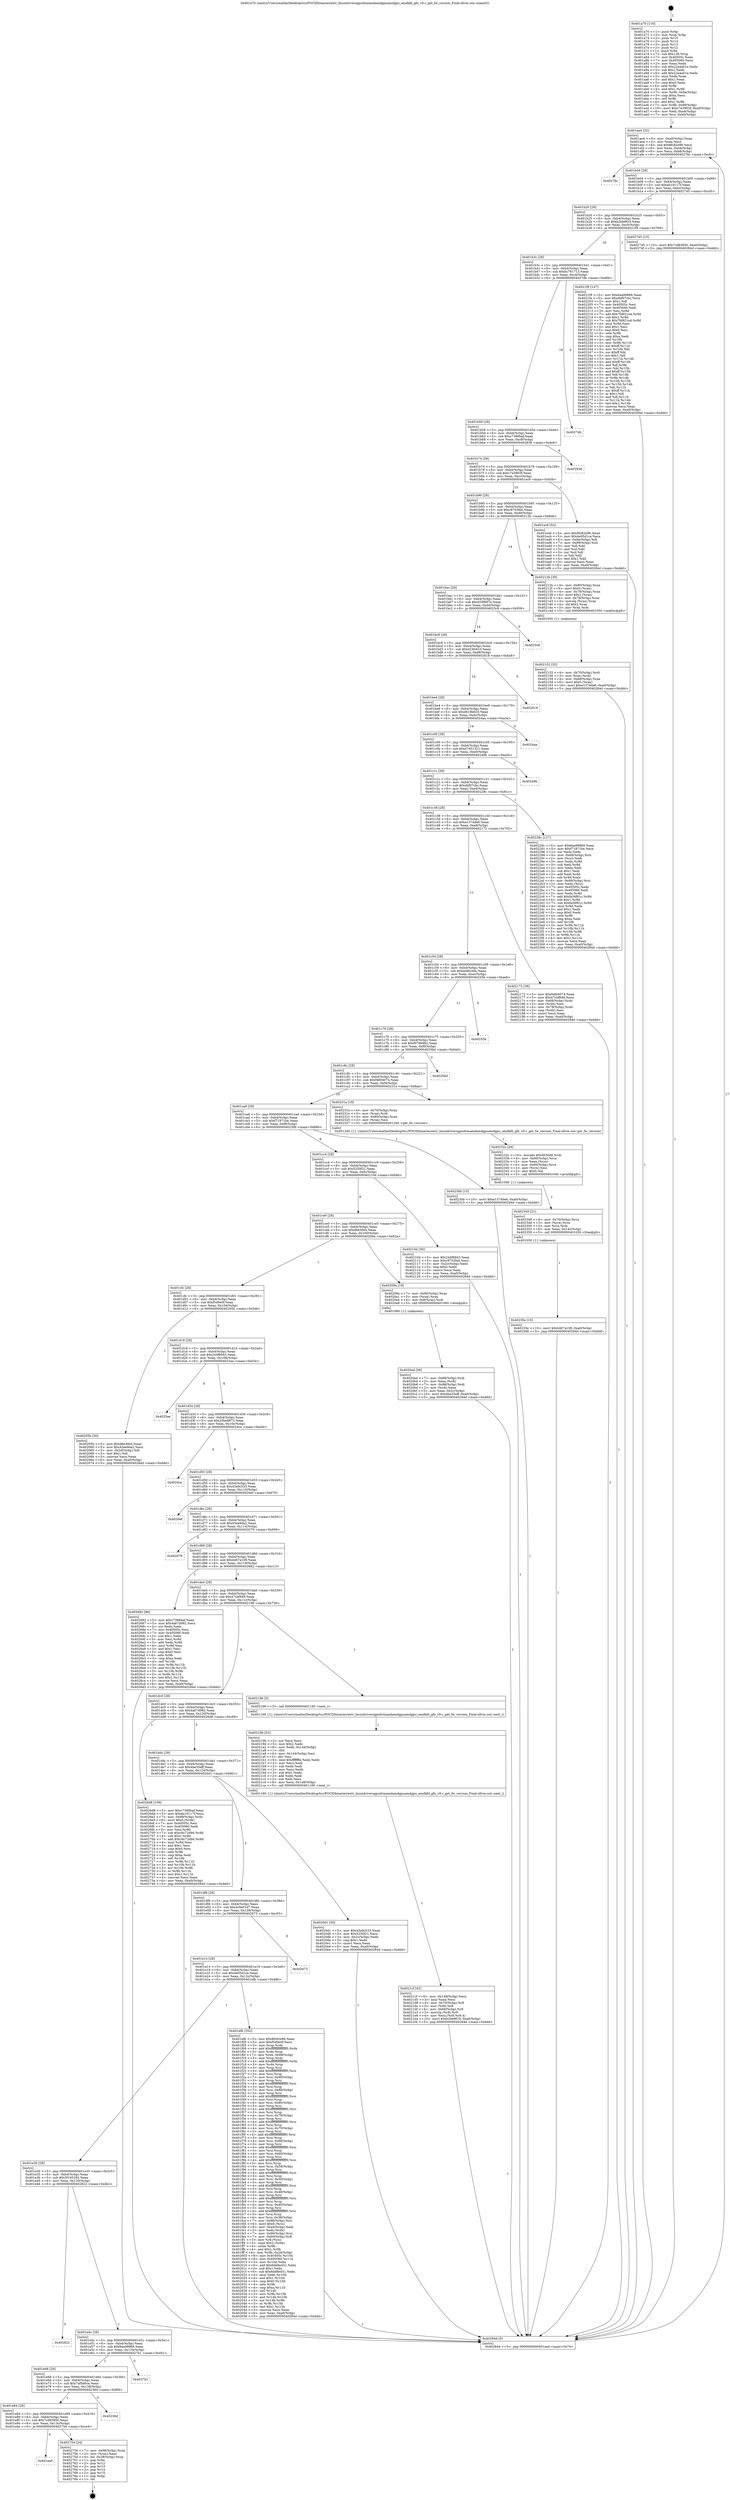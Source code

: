 digraph "0x401a70" {
  label = "0x401a70 (/mnt/c/Users/mathe/Desktop/tcc/POCII/binaries/extr_linuxdriversgpudrmamdamdgpuamdgpu_amdkfd_gfx_v9.c_get_fw_version_Final-ollvm.out::main(0))"
  labelloc = "t"
  node[shape=record]

  Entry [label="",width=0.3,height=0.3,shape=circle,fillcolor=black,style=filled]
  "0x401ae4" [label="{
     0x401ae4 [32]\l
     | [instrs]\l
     &nbsp;&nbsp;0x401ae4 \<+6\>: mov -0xa0(%rbp),%eax\l
     &nbsp;&nbsp;0x401aea \<+2\>: mov %eax,%ecx\l
     &nbsp;&nbsp;0x401aec \<+6\>: sub $0x8fc82e96,%ecx\l
     &nbsp;&nbsp;0x401af2 \<+6\>: mov %eax,-0xb4(%rbp)\l
     &nbsp;&nbsp;0x401af8 \<+6\>: mov %ecx,-0xb8(%rbp)\l
     &nbsp;&nbsp;0x401afe \<+6\>: je 000000000040276c \<main+0xcfc\>\l
  }"]
  "0x40276c" [label="{
     0x40276c\l
  }", style=dashed]
  "0x401b04" [label="{
     0x401b04 [28]\l
     | [instrs]\l
     &nbsp;&nbsp;0x401b04 \<+5\>: jmp 0000000000401b09 \<main+0x99\>\l
     &nbsp;&nbsp;0x401b09 \<+6\>: mov -0xb4(%rbp),%eax\l
     &nbsp;&nbsp;0x401b0f \<+5\>: sub $0xab19117f,%eax\l
     &nbsp;&nbsp;0x401b14 \<+6\>: mov %eax,-0xbc(%rbp)\l
     &nbsp;&nbsp;0x401b1a \<+6\>: je 0000000000402745 \<main+0xcd5\>\l
  }"]
  Exit [label="",width=0.3,height=0.3,shape=circle,fillcolor=black,style=filled,peripheries=2]
  "0x402745" [label="{
     0x402745 [15]\l
     | [instrs]\l
     &nbsp;&nbsp;0x402745 \<+10\>: movl $0x7cd83850,-0xa0(%rbp)\l
     &nbsp;&nbsp;0x40274f \<+5\>: jmp 000000000040284d \<main+0xddd\>\l
  }"]
  "0x401b20" [label="{
     0x401b20 [28]\l
     | [instrs]\l
     &nbsp;&nbsp;0x401b20 \<+5\>: jmp 0000000000401b25 \<main+0xb5\>\l
     &nbsp;&nbsp;0x401b25 \<+6\>: mov -0xb4(%rbp),%eax\l
     &nbsp;&nbsp;0x401b2b \<+5\>: sub $0xb2bb9f19,%eax\l
     &nbsp;&nbsp;0x401b30 \<+6\>: mov %eax,-0xc0(%rbp)\l
     &nbsp;&nbsp;0x401b36 \<+6\>: je 00000000004021f9 \<main+0x789\>\l
  }"]
  "0x401ea0" [label="{
     0x401ea0\l
  }", style=dashed]
  "0x4021f9" [label="{
     0x4021f9 [147]\l
     | [instrs]\l
     &nbsp;&nbsp;0x4021f9 \<+5\>: mov $0x6aa99869,%eax\l
     &nbsp;&nbsp;0x4021fe \<+5\>: mov $0xdbf07cbc,%ecx\l
     &nbsp;&nbsp;0x402203 \<+2\>: mov $0x1,%dl\l
     &nbsp;&nbsp;0x402205 \<+7\>: mov 0x40505c,%esi\l
     &nbsp;&nbsp;0x40220c \<+7\>: mov 0x405060,%edi\l
     &nbsp;&nbsp;0x402213 \<+3\>: mov %esi,%r8d\l
     &nbsp;&nbsp;0x402216 \<+7\>: add $0x7fd921e4,%r8d\l
     &nbsp;&nbsp;0x40221d \<+4\>: sub $0x1,%r8d\l
     &nbsp;&nbsp;0x402221 \<+7\>: sub $0x7fd921e4,%r8d\l
     &nbsp;&nbsp;0x402228 \<+4\>: imul %r8d,%esi\l
     &nbsp;&nbsp;0x40222c \<+3\>: and $0x1,%esi\l
     &nbsp;&nbsp;0x40222f \<+3\>: cmp $0x0,%esi\l
     &nbsp;&nbsp;0x402232 \<+4\>: sete %r9b\l
     &nbsp;&nbsp;0x402236 \<+3\>: cmp $0xa,%edi\l
     &nbsp;&nbsp;0x402239 \<+4\>: setl %r10b\l
     &nbsp;&nbsp;0x40223d \<+3\>: mov %r9b,%r11b\l
     &nbsp;&nbsp;0x402240 \<+4\>: xor $0xff,%r11b\l
     &nbsp;&nbsp;0x402244 \<+3\>: mov %r10b,%bl\l
     &nbsp;&nbsp;0x402247 \<+3\>: xor $0xff,%bl\l
     &nbsp;&nbsp;0x40224a \<+3\>: xor $0x1,%dl\l
     &nbsp;&nbsp;0x40224d \<+3\>: mov %r11b,%r14b\l
     &nbsp;&nbsp;0x402250 \<+4\>: and $0xff,%r14b\l
     &nbsp;&nbsp;0x402254 \<+3\>: and %dl,%r9b\l
     &nbsp;&nbsp;0x402257 \<+3\>: mov %bl,%r15b\l
     &nbsp;&nbsp;0x40225a \<+4\>: and $0xff,%r15b\l
     &nbsp;&nbsp;0x40225e \<+3\>: and %dl,%r10b\l
     &nbsp;&nbsp;0x402261 \<+3\>: or %r9b,%r14b\l
     &nbsp;&nbsp;0x402264 \<+3\>: or %r10b,%r15b\l
     &nbsp;&nbsp;0x402267 \<+3\>: xor %r15b,%r14b\l
     &nbsp;&nbsp;0x40226a \<+3\>: or %bl,%r11b\l
     &nbsp;&nbsp;0x40226d \<+4\>: xor $0xff,%r11b\l
     &nbsp;&nbsp;0x402271 \<+3\>: or $0x1,%dl\l
     &nbsp;&nbsp;0x402274 \<+3\>: and %dl,%r11b\l
     &nbsp;&nbsp;0x402277 \<+3\>: or %r11b,%r14b\l
     &nbsp;&nbsp;0x40227a \<+4\>: test $0x1,%r14b\l
     &nbsp;&nbsp;0x40227e \<+3\>: cmovne %ecx,%eax\l
     &nbsp;&nbsp;0x402281 \<+6\>: mov %eax,-0xa0(%rbp)\l
     &nbsp;&nbsp;0x402287 \<+5\>: jmp 000000000040284d \<main+0xddd\>\l
  }"]
  "0x401b3c" [label="{
     0x401b3c [28]\l
     | [instrs]\l
     &nbsp;&nbsp;0x401b3c \<+5\>: jmp 0000000000401b41 \<main+0xd1\>\l
     &nbsp;&nbsp;0x401b41 \<+6\>: mov -0xb4(%rbp),%eax\l
     &nbsp;&nbsp;0x401b47 \<+5\>: sub $0xbc761713,%eax\l
     &nbsp;&nbsp;0x401b4c \<+6\>: mov %eax,-0xc4(%rbp)\l
     &nbsp;&nbsp;0x401b52 \<+6\>: je 00000000004027db \<main+0xd6b\>\l
  }"]
  "0x402754" [label="{
     0x402754 [24]\l
     | [instrs]\l
     &nbsp;&nbsp;0x402754 \<+7\>: mov -0x98(%rbp),%rax\l
     &nbsp;&nbsp;0x40275b \<+2\>: mov (%rax),%eax\l
     &nbsp;&nbsp;0x40275d \<+4\>: lea -0x28(%rbp),%rsp\l
     &nbsp;&nbsp;0x402761 \<+1\>: pop %rbx\l
     &nbsp;&nbsp;0x402762 \<+2\>: pop %r12\l
     &nbsp;&nbsp;0x402764 \<+2\>: pop %r13\l
     &nbsp;&nbsp;0x402766 \<+2\>: pop %r14\l
     &nbsp;&nbsp;0x402768 \<+2\>: pop %r15\l
     &nbsp;&nbsp;0x40276a \<+1\>: pop %rbp\l
     &nbsp;&nbsp;0x40276b \<+1\>: ret\l
  }"]
  "0x4027db" [label="{
     0x4027db\l
  }", style=dashed]
  "0x401b58" [label="{
     0x401b58 [28]\l
     | [instrs]\l
     &nbsp;&nbsp;0x401b58 \<+5\>: jmp 0000000000401b5d \<main+0xed\>\l
     &nbsp;&nbsp;0x401b5d \<+6\>: mov -0xb4(%rbp),%eax\l
     &nbsp;&nbsp;0x401b63 \<+5\>: sub $0xc7388baf,%eax\l
     &nbsp;&nbsp;0x401b68 \<+6\>: mov %eax,-0xc8(%rbp)\l
     &nbsp;&nbsp;0x401b6e \<+6\>: je 0000000000402836 \<main+0xdc6\>\l
  }"]
  "0x401e84" [label="{
     0x401e84 [28]\l
     | [instrs]\l
     &nbsp;&nbsp;0x401e84 \<+5\>: jmp 0000000000401e89 \<main+0x419\>\l
     &nbsp;&nbsp;0x401e89 \<+6\>: mov -0xb4(%rbp),%eax\l
     &nbsp;&nbsp;0x401e8f \<+5\>: sub $0x7cd83850,%eax\l
     &nbsp;&nbsp;0x401e94 \<+6\>: mov %eax,-0x13c(%rbp)\l
     &nbsp;&nbsp;0x401e9a \<+6\>: je 0000000000402754 \<main+0xce4\>\l
  }"]
  "0x402836" [label="{
     0x402836\l
  }", style=dashed]
  "0x401b74" [label="{
     0x401b74 [28]\l
     | [instrs]\l
     &nbsp;&nbsp;0x401b74 \<+5\>: jmp 0000000000401b79 \<main+0x109\>\l
     &nbsp;&nbsp;0x401b79 \<+6\>: mov -0xb4(%rbp),%eax\l
     &nbsp;&nbsp;0x401b7f \<+5\>: sub $0xc7e3903f,%eax\l
     &nbsp;&nbsp;0x401b84 \<+6\>: mov %eax,-0xcc(%rbp)\l
     &nbsp;&nbsp;0x401b8a \<+6\>: je 0000000000401ec6 \<main+0x456\>\l
  }"]
  "0x40236d" [label="{
     0x40236d\l
  }", style=dashed]
  "0x401ec6" [label="{
     0x401ec6 [53]\l
     | [instrs]\l
     &nbsp;&nbsp;0x401ec6 \<+5\>: mov $0x8fc82e96,%eax\l
     &nbsp;&nbsp;0x401ecb \<+5\>: mov $0x4e05d1ca,%ecx\l
     &nbsp;&nbsp;0x401ed0 \<+6\>: mov -0x9a(%rbp),%dl\l
     &nbsp;&nbsp;0x401ed6 \<+7\>: mov -0x99(%rbp),%sil\l
     &nbsp;&nbsp;0x401edd \<+3\>: mov %dl,%dil\l
     &nbsp;&nbsp;0x401ee0 \<+3\>: and %sil,%dil\l
     &nbsp;&nbsp;0x401ee3 \<+3\>: xor %sil,%dl\l
     &nbsp;&nbsp;0x401ee6 \<+3\>: or %dl,%dil\l
     &nbsp;&nbsp;0x401ee9 \<+4\>: test $0x1,%dil\l
     &nbsp;&nbsp;0x401eed \<+3\>: cmovne %ecx,%eax\l
     &nbsp;&nbsp;0x401ef0 \<+6\>: mov %eax,-0xa0(%rbp)\l
     &nbsp;&nbsp;0x401ef6 \<+5\>: jmp 000000000040284d \<main+0xddd\>\l
  }"]
  "0x401b90" [label="{
     0x401b90 [28]\l
     | [instrs]\l
     &nbsp;&nbsp;0x401b90 \<+5\>: jmp 0000000000401b95 \<main+0x125\>\l
     &nbsp;&nbsp;0x401b95 \<+6\>: mov -0xb4(%rbp),%eax\l
     &nbsp;&nbsp;0x401b9b \<+5\>: sub $0xc8703fed,%eax\l
     &nbsp;&nbsp;0x401ba0 \<+6\>: mov %eax,-0xd0(%rbp)\l
     &nbsp;&nbsp;0x401ba6 \<+6\>: je 000000000040212b \<main+0x6bb\>\l
  }"]
  "0x40284d" [label="{
     0x40284d [5]\l
     | [instrs]\l
     &nbsp;&nbsp;0x40284d \<+5\>: jmp 0000000000401ae4 \<main+0x74\>\l
  }"]
  "0x401a70" [label="{
     0x401a70 [116]\l
     | [instrs]\l
     &nbsp;&nbsp;0x401a70 \<+1\>: push %rbp\l
     &nbsp;&nbsp;0x401a71 \<+3\>: mov %rsp,%rbp\l
     &nbsp;&nbsp;0x401a74 \<+2\>: push %r15\l
     &nbsp;&nbsp;0x401a76 \<+2\>: push %r14\l
     &nbsp;&nbsp;0x401a78 \<+2\>: push %r13\l
     &nbsp;&nbsp;0x401a7a \<+2\>: push %r12\l
     &nbsp;&nbsp;0x401a7c \<+1\>: push %rbx\l
     &nbsp;&nbsp;0x401a7d \<+7\>: sub $0x138,%rsp\l
     &nbsp;&nbsp;0x401a84 \<+7\>: mov 0x40505c,%eax\l
     &nbsp;&nbsp;0x401a8b \<+7\>: mov 0x405060,%ecx\l
     &nbsp;&nbsp;0x401a92 \<+2\>: mov %eax,%edx\l
     &nbsp;&nbsp;0x401a94 \<+6\>: sub $0x22a4a01e,%edx\l
     &nbsp;&nbsp;0x401a9a \<+3\>: sub $0x1,%edx\l
     &nbsp;&nbsp;0x401a9d \<+6\>: add $0x22a4a01e,%edx\l
     &nbsp;&nbsp;0x401aa3 \<+3\>: imul %edx,%eax\l
     &nbsp;&nbsp;0x401aa6 \<+3\>: and $0x1,%eax\l
     &nbsp;&nbsp;0x401aa9 \<+3\>: cmp $0x0,%eax\l
     &nbsp;&nbsp;0x401aac \<+4\>: sete %r8b\l
     &nbsp;&nbsp;0x401ab0 \<+4\>: and $0x1,%r8b\l
     &nbsp;&nbsp;0x401ab4 \<+7\>: mov %r8b,-0x9a(%rbp)\l
     &nbsp;&nbsp;0x401abb \<+3\>: cmp $0xa,%ecx\l
     &nbsp;&nbsp;0x401abe \<+4\>: setl %r8b\l
     &nbsp;&nbsp;0x401ac2 \<+4\>: and $0x1,%r8b\l
     &nbsp;&nbsp;0x401ac6 \<+7\>: mov %r8b,-0x99(%rbp)\l
     &nbsp;&nbsp;0x401acd \<+10\>: movl $0xc7e3903f,-0xa0(%rbp)\l
     &nbsp;&nbsp;0x401ad7 \<+6\>: mov %edi,-0xa4(%rbp)\l
     &nbsp;&nbsp;0x401add \<+7\>: mov %rsi,-0xb0(%rbp)\l
  }"]
  "0x401e68" [label="{
     0x401e68 [28]\l
     | [instrs]\l
     &nbsp;&nbsp;0x401e68 \<+5\>: jmp 0000000000401e6d \<main+0x3fd\>\l
     &nbsp;&nbsp;0x401e6d \<+6\>: mov -0xb4(%rbp),%eax\l
     &nbsp;&nbsp;0x401e73 \<+5\>: sub $0x7af5d6ce,%eax\l
     &nbsp;&nbsp;0x401e78 \<+6\>: mov %eax,-0x138(%rbp)\l
     &nbsp;&nbsp;0x401e7e \<+6\>: je 000000000040236d \<main+0x8fd\>\l
  }"]
  "0x40212b" [label="{
     0x40212b [39]\l
     | [instrs]\l
     &nbsp;&nbsp;0x40212b \<+4\>: mov -0x80(%rbp),%rax\l
     &nbsp;&nbsp;0x40212f \<+6\>: movl $0x0,(%rax)\l
     &nbsp;&nbsp;0x402135 \<+4\>: mov -0x78(%rbp),%rax\l
     &nbsp;&nbsp;0x402139 \<+6\>: movl $0x1,(%rax)\l
     &nbsp;&nbsp;0x40213f \<+4\>: mov -0x78(%rbp),%rax\l
     &nbsp;&nbsp;0x402143 \<+3\>: movslq (%rax),%rax\l
     &nbsp;&nbsp;0x402146 \<+4\>: shl $0x2,%rax\l
     &nbsp;&nbsp;0x40214a \<+3\>: mov %rax,%rdi\l
     &nbsp;&nbsp;0x40214d \<+5\>: call 0000000000401050 \<malloc@plt\>\l
     | [calls]\l
     &nbsp;&nbsp;0x401050 \{1\} (unknown)\l
  }"]
  "0x401bac" [label="{
     0x401bac [28]\l
     | [instrs]\l
     &nbsp;&nbsp;0x401bac \<+5\>: jmp 0000000000401bb1 \<main+0x141\>\l
     &nbsp;&nbsp;0x401bb1 \<+6\>: mov -0xb4(%rbp),%eax\l
     &nbsp;&nbsp;0x401bb7 \<+5\>: sub $0xd20f697e,%eax\l
     &nbsp;&nbsp;0x401bbc \<+6\>: mov %eax,-0xd4(%rbp)\l
     &nbsp;&nbsp;0x401bc2 \<+6\>: je 00000000004023c8 \<main+0x958\>\l
  }"]
  "0x4027b1" [label="{
     0x4027b1\l
  }", style=dashed]
  "0x4023c8" [label="{
     0x4023c8\l
  }", style=dashed]
  "0x401bc8" [label="{
     0x401bc8 [28]\l
     | [instrs]\l
     &nbsp;&nbsp;0x401bc8 \<+5\>: jmp 0000000000401bcd \<main+0x15d\>\l
     &nbsp;&nbsp;0x401bcd \<+6\>: mov -0xb4(%rbp),%eax\l
     &nbsp;&nbsp;0x401bd3 \<+5\>: sub $0xd23fc610,%eax\l
     &nbsp;&nbsp;0x401bd8 \<+6\>: mov %eax,-0xd8(%rbp)\l
     &nbsp;&nbsp;0x401bde \<+6\>: je 0000000000402618 \<main+0xba8\>\l
  }"]
  "0x401e4c" [label="{
     0x401e4c [28]\l
     | [instrs]\l
     &nbsp;&nbsp;0x401e4c \<+5\>: jmp 0000000000401e51 \<main+0x3e1\>\l
     &nbsp;&nbsp;0x401e51 \<+6\>: mov -0xb4(%rbp),%eax\l
     &nbsp;&nbsp;0x401e57 \<+5\>: sub $0x6aa99869,%eax\l
     &nbsp;&nbsp;0x401e5c \<+6\>: mov %eax,-0x134(%rbp)\l
     &nbsp;&nbsp;0x401e62 \<+6\>: je 00000000004027b1 \<main+0xd41\>\l
  }"]
  "0x402618" [label="{
     0x402618\l
  }", style=dashed]
  "0x401be4" [label="{
     0x401be4 [28]\l
     | [instrs]\l
     &nbsp;&nbsp;0x401be4 \<+5\>: jmp 0000000000401be9 \<main+0x179\>\l
     &nbsp;&nbsp;0x401be9 \<+6\>: mov -0xb4(%rbp),%eax\l
     &nbsp;&nbsp;0x401bef \<+5\>: sub $0xd619b620,%eax\l
     &nbsp;&nbsp;0x401bf4 \<+6\>: mov %eax,-0xdc(%rbp)\l
     &nbsp;&nbsp;0x401bfa \<+6\>: je 00000000004024aa \<main+0xa3a\>\l
  }"]
  "0x402822" [label="{
     0x402822\l
  }", style=dashed]
  "0x4024aa" [label="{
     0x4024aa\l
  }", style=dashed]
  "0x401c00" [label="{
     0x401c00 [28]\l
     | [instrs]\l
     &nbsp;&nbsp;0x401c00 \<+5\>: jmp 0000000000401c05 \<main+0x195\>\l
     &nbsp;&nbsp;0x401c05 \<+6\>: mov -0xb4(%rbp),%eax\l
     &nbsp;&nbsp;0x401c0b \<+5\>: sub $0xd7451321,%eax\l
     &nbsp;&nbsp;0x401c10 \<+6\>: mov %eax,-0xe0(%rbp)\l
     &nbsp;&nbsp;0x401c16 \<+6\>: je 000000000040249b \<main+0xa2b\>\l
  }"]
  "0x40235e" [label="{
     0x40235e [15]\l
     | [instrs]\l
     &nbsp;&nbsp;0x40235e \<+10\>: movl $0x4467a109,-0xa0(%rbp)\l
     &nbsp;&nbsp;0x402368 \<+5\>: jmp 000000000040284d \<main+0xddd\>\l
  }"]
  "0x40249b" [label="{
     0x40249b\l
  }", style=dashed]
  "0x401c1c" [label="{
     0x401c1c [28]\l
     | [instrs]\l
     &nbsp;&nbsp;0x401c1c \<+5\>: jmp 0000000000401c21 \<main+0x1b1\>\l
     &nbsp;&nbsp;0x401c21 \<+6\>: mov -0xb4(%rbp),%eax\l
     &nbsp;&nbsp;0x401c27 \<+5\>: sub $0xdbf07cbc,%eax\l
     &nbsp;&nbsp;0x401c2c \<+6\>: mov %eax,-0xe4(%rbp)\l
     &nbsp;&nbsp;0x401c32 \<+6\>: je 000000000040228c \<main+0x81c\>\l
  }"]
  "0x402349" [label="{
     0x402349 [21]\l
     | [instrs]\l
     &nbsp;&nbsp;0x402349 \<+4\>: mov -0x70(%rbp),%rcx\l
     &nbsp;&nbsp;0x40234d \<+3\>: mov (%rcx),%rcx\l
     &nbsp;&nbsp;0x402350 \<+3\>: mov %rcx,%rdi\l
     &nbsp;&nbsp;0x402353 \<+6\>: mov %eax,-0x14c(%rbp)\l
     &nbsp;&nbsp;0x402359 \<+5\>: call 0000000000401030 \<free@plt\>\l
     | [calls]\l
     &nbsp;&nbsp;0x401030 \{1\} (unknown)\l
  }"]
  "0x40228c" [label="{
     0x40228c [127]\l
     | [instrs]\l
     &nbsp;&nbsp;0x40228c \<+5\>: mov $0x6aa99869,%eax\l
     &nbsp;&nbsp;0x402291 \<+5\>: mov $0xf71871be,%ecx\l
     &nbsp;&nbsp;0x402296 \<+2\>: xor %edx,%edx\l
     &nbsp;&nbsp;0x402298 \<+4\>: mov -0x68(%rbp),%rsi\l
     &nbsp;&nbsp;0x40229c \<+2\>: mov (%rsi),%edi\l
     &nbsp;&nbsp;0x40229e \<+3\>: mov %edx,%r8d\l
     &nbsp;&nbsp;0x4022a1 \<+3\>: sub %edi,%r8d\l
     &nbsp;&nbsp;0x4022a4 \<+2\>: mov %edx,%edi\l
     &nbsp;&nbsp;0x4022a6 \<+3\>: sub $0x1,%edi\l
     &nbsp;&nbsp;0x4022a9 \<+3\>: add %edi,%r8d\l
     &nbsp;&nbsp;0x4022ac \<+3\>: sub %r8d,%edx\l
     &nbsp;&nbsp;0x4022af \<+4\>: mov -0x68(%rbp),%rsi\l
     &nbsp;&nbsp;0x4022b3 \<+2\>: mov %edx,(%rsi)\l
     &nbsp;&nbsp;0x4022b5 \<+7\>: mov 0x40505c,%edx\l
     &nbsp;&nbsp;0x4022bc \<+7\>: mov 0x405060,%edi\l
     &nbsp;&nbsp;0x4022c3 \<+3\>: mov %edx,%r8d\l
     &nbsp;&nbsp;0x4022c6 \<+7\>: add $0xfa36f61c,%r8d\l
     &nbsp;&nbsp;0x4022cd \<+4\>: sub $0x1,%r8d\l
     &nbsp;&nbsp;0x4022d1 \<+7\>: sub $0xfa36f61c,%r8d\l
     &nbsp;&nbsp;0x4022d8 \<+4\>: imul %r8d,%edx\l
     &nbsp;&nbsp;0x4022dc \<+3\>: and $0x1,%edx\l
     &nbsp;&nbsp;0x4022df \<+3\>: cmp $0x0,%edx\l
     &nbsp;&nbsp;0x4022e2 \<+4\>: sete %r9b\l
     &nbsp;&nbsp;0x4022e6 \<+3\>: cmp $0xa,%edi\l
     &nbsp;&nbsp;0x4022e9 \<+4\>: setl %r10b\l
     &nbsp;&nbsp;0x4022ed \<+3\>: mov %r9b,%r11b\l
     &nbsp;&nbsp;0x4022f0 \<+3\>: and %r10b,%r11b\l
     &nbsp;&nbsp;0x4022f3 \<+3\>: xor %r10b,%r9b\l
     &nbsp;&nbsp;0x4022f6 \<+3\>: or %r9b,%r11b\l
     &nbsp;&nbsp;0x4022f9 \<+4\>: test $0x1,%r11b\l
     &nbsp;&nbsp;0x4022fd \<+3\>: cmovne %ecx,%eax\l
     &nbsp;&nbsp;0x402300 \<+6\>: mov %eax,-0xa0(%rbp)\l
     &nbsp;&nbsp;0x402306 \<+5\>: jmp 000000000040284d \<main+0xddd\>\l
  }"]
  "0x401c38" [label="{
     0x401c38 [28]\l
     | [instrs]\l
     &nbsp;&nbsp;0x401c38 \<+5\>: jmp 0000000000401c3d \<main+0x1cd\>\l
     &nbsp;&nbsp;0x401c3d \<+6\>: mov -0xb4(%rbp),%eax\l
     &nbsp;&nbsp;0x401c43 \<+5\>: sub $0xe1374de6,%eax\l
     &nbsp;&nbsp;0x401c48 \<+6\>: mov %eax,-0xe8(%rbp)\l
     &nbsp;&nbsp;0x401c4e \<+6\>: je 0000000000402172 \<main+0x702\>\l
  }"]
  "0x40232c" [label="{
     0x40232c [29]\l
     | [instrs]\l
     &nbsp;&nbsp;0x40232c \<+10\>: movabs $0x4030d6,%rdi\l
     &nbsp;&nbsp;0x402336 \<+4\>: mov -0x60(%rbp),%rcx\l
     &nbsp;&nbsp;0x40233a \<+2\>: mov %eax,(%rcx)\l
     &nbsp;&nbsp;0x40233c \<+4\>: mov -0x60(%rbp),%rcx\l
     &nbsp;&nbsp;0x402340 \<+2\>: mov (%rcx),%esi\l
     &nbsp;&nbsp;0x402342 \<+2\>: mov $0x0,%al\l
     &nbsp;&nbsp;0x402344 \<+5\>: call 0000000000401040 \<printf@plt\>\l
     | [calls]\l
     &nbsp;&nbsp;0x401040 \{1\} (unknown)\l
  }"]
  "0x402172" [label="{
     0x402172 [36]\l
     | [instrs]\l
     &nbsp;&nbsp;0x402172 \<+5\>: mov $0xf4804074,%eax\l
     &nbsp;&nbsp;0x402177 \<+5\>: mov $0x47cbf949,%ecx\l
     &nbsp;&nbsp;0x40217c \<+4\>: mov -0x68(%rbp),%rdx\l
     &nbsp;&nbsp;0x402180 \<+2\>: mov (%rdx),%esi\l
     &nbsp;&nbsp;0x402182 \<+4\>: mov -0x78(%rbp),%rdx\l
     &nbsp;&nbsp;0x402186 \<+2\>: cmp (%rdx),%esi\l
     &nbsp;&nbsp;0x402188 \<+3\>: cmovl %ecx,%eax\l
     &nbsp;&nbsp;0x40218b \<+6\>: mov %eax,-0xa0(%rbp)\l
     &nbsp;&nbsp;0x402191 \<+5\>: jmp 000000000040284d \<main+0xddd\>\l
  }"]
  "0x401c54" [label="{
     0x401c54 [28]\l
     | [instrs]\l
     &nbsp;&nbsp;0x401c54 \<+5\>: jmp 0000000000401c59 \<main+0x1e9\>\l
     &nbsp;&nbsp;0x401c59 \<+6\>: mov -0xb4(%rbp),%eax\l
     &nbsp;&nbsp;0x401c5f \<+5\>: sub $0xeed82ddc,%eax\l
     &nbsp;&nbsp;0x401c64 \<+6\>: mov %eax,-0xec(%rbp)\l
     &nbsp;&nbsp;0x401c6a \<+6\>: je 000000000040255b \<main+0xaeb\>\l
  }"]
  "0x4021cf" [label="{
     0x4021cf [42]\l
     | [instrs]\l
     &nbsp;&nbsp;0x4021cf \<+6\>: mov -0x148(%rbp),%ecx\l
     &nbsp;&nbsp;0x4021d5 \<+3\>: imul %eax,%ecx\l
     &nbsp;&nbsp;0x4021d8 \<+4\>: mov -0x70(%rbp),%r8\l
     &nbsp;&nbsp;0x4021dc \<+3\>: mov (%r8),%r8\l
     &nbsp;&nbsp;0x4021df \<+4\>: mov -0x68(%rbp),%r9\l
     &nbsp;&nbsp;0x4021e3 \<+3\>: movslq (%r9),%r9\l
     &nbsp;&nbsp;0x4021e6 \<+4\>: mov %ecx,(%r8,%r9,4)\l
     &nbsp;&nbsp;0x4021ea \<+10\>: movl $0xb2bb9f19,-0xa0(%rbp)\l
     &nbsp;&nbsp;0x4021f4 \<+5\>: jmp 000000000040284d \<main+0xddd\>\l
  }"]
  "0x40255b" [label="{
     0x40255b\l
  }", style=dashed]
  "0x401c70" [label="{
     0x401c70 [28]\l
     | [instrs]\l
     &nbsp;&nbsp;0x401c70 \<+5\>: jmp 0000000000401c75 \<main+0x205\>\l
     &nbsp;&nbsp;0x401c75 \<+6\>: mov -0xb4(%rbp),%eax\l
     &nbsp;&nbsp;0x401c7b \<+5\>: sub $0xf0766662,%eax\l
     &nbsp;&nbsp;0x401c80 \<+6\>: mov %eax,-0xf0(%rbp)\l
     &nbsp;&nbsp;0x401c86 \<+6\>: je 00000000004025bd \<main+0xb4d\>\l
  }"]
  "0x40219b" [label="{
     0x40219b [52]\l
     | [instrs]\l
     &nbsp;&nbsp;0x40219b \<+2\>: xor %ecx,%ecx\l
     &nbsp;&nbsp;0x40219d \<+5\>: mov $0x2,%edx\l
     &nbsp;&nbsp;0x4021a2 \<+6\>: mov %edx,-0x144(%rbp)\l
     &nbsp;&nbsp;0x4021a8 \<+1\>: cltd\l
     &nbsp;&nbsp;0x4021a9 \<+6\>: mov -0x144(%rbp),%esi\l
     &nbsp;&nbsp;0x4021af \<+2\>: idiv %esi\l
     &nbsp;&nbsp;0x4021b1 \<+6\>: imul $0xfffffffe,%edx,%edx\l
     &nbsp;&nbsp;0x4021b7 \<+2\>: mov %ecx,%edi\l
     &nbsp;&nbsp;0x4021b9 \<+2\>: sub %edx,%edi\l
     &nbsp;&nbsp;0x4021bb \<+2\>: mov %ecx,%edx\l
     &nbsp;&nbsp;0x4021bd \<+3\>: sub $0x1,%edx\l
     &nbsp;&nbsp;0x4021c0 \<+2\>: add %edx,%edi\l
     &nbsp;&nbsp;0x4021c2 \<+2\>: sub %edi,%ecx\l
     &nbsp;&nbsp;0x4021c4 \<+6\>: mov %ecx,-0x148(%rbp)\l
     &nbsp;&nbsp;0x4021ca \<+5\>: call 0000000000401160 \<next_i\>\l
     | [calls]\l
     &nbsp;&nbsp;0x401160 \{1\} (/mnt/c/Users/mathe/Desktop/tcc/POCII/binaries/extr_linuxdriversgpudrmamdamdgpuamdgpu_amdkfd_gfx_v9.c_get_fw_version_Final-ollvm.out::next_i)\l
  }"]
  "0x4025bd" [label="{
     0x4025bd\l
  }", style=dashed]
  "0x401c8c" [label="{
     0x401c8c [28]\l
     | [instrs]\l
     &nbsp;&nbsp;0x401c8c \<+5\>: jmp 0000000000401c91 \<main+0x221\>\l
     &nbsp;&nbsp;0x401c91 \<+6\>: mov -0xb4(%rbp),%eax\l
     &nbsp;&nbsp;0x401c97 \<+5\>: sub $0xf4804074,%eax\l
     &nbsp;&nbsp;0x401c9c \<+6\>: mov %eax,-0xf4(%rbp)\l
     &nbsp;&nbsp;0x401ca2 \<+6\>: je 000000000040231a \<main+0x8aa\>\l
  }"]
  "0x402152" [label="{
     0x402152 [32]\l
     | [instrs]\l
     &nbsp;&nbsp;0x402152 \<+4\>: mov -0x70(%rbp),%rdi\l
     &nbsp;&nbsp;0x402156 \<+3\>: mov %rax,(%rdi)\l
     &nbsp;&nbsp;0x402159 \<+4\>: mov -0x68(%rbp),%rax\l
     &nbsp;&nbsp;0x40215d \<+6\>: movl $0x0,(%rax)\l
     &nbsp;&nbsp;0x402163 \<+10\>: movl $0xe1374de6,-0xa0(%rbp)\l
     &nbsp;&nbsp;0x40216d \<+5\>: jmp 000000000040284d \<main+0xddd\>\l
  }"]
  "0x40231a" [label="{
     0x40231a [18]\l
     | [instrs]\l
     &nbsp;&nbsp;0x40231a \<+4\>: mov -0x70(%rbp),%rax\l
     &nbsp;&nbsp;0x40231e \<+3\>: mov (%rax),%rdi\l
     &nbsp;&nbsp;0x402321 \<+4\>: mov -0x80(%rbp),%rax\l
     &nbsp;&nbsp;0x402325 \<+2\>: mov (%rax),%esi\l
     &nbsp;&nbsp;0x402327 \<+5\>: call 0000000000401240 \<get_fw_version\>\l
     | [calls]\l
     &nbsp;&nbsp;0x401240 \{1\} (/mnt/c/Users/mathe/Desktop/tcc/POCII/binaries/extr_linuxdriversgpudrmamdamdgpuamdgpu_amdkfd_gfx_v9.c_get_fw_version_Final-ollvm.out::get_fw_version)\l
  }"]
  "0x401ca8" [label="{
     0x401ca8 [28]\l
     | [instrs]\l
     &nbsp;&nbsp;0x401ca8 \<+5\>: jmp 0000000000401cad \<main+0x23d\>\l
     &nbsp;&nbsp;0x401cad \<+6\>: mov -0xb4(%rbp),%eax\l
     &nbsp;&nbsp;0x401cb3 \<+5\>: sub $0xf71871be,%eax\l
     &nbsp;&nbsp;0x401cb8 \<+6\>: mov %eax,-0xf8(%rbp)\l
     &nbsp;&nbsp;0x401cbe \<+6\>: je 000000000040230b \<main+0x89b\>\l
  }"]
  "0x4020ad" [label="{
     0x4020ad [36]\l
     | [instrs]\l
     &nbsp;&nbsp;0x4020ad \<+7\>: mov -0x88(%rbp),%rdi\l
     &nbsp;&nbsp;0x4020b4 \<+2\>: mov %eax,(%rdi)\l
     &nbsp;&nbsp;0x4020b6 \<+7\>: mov -0x88(%rbp),%rdi\l
     &nbsp;&nbsp;0x4020bd \<+2\>: mov (%rdi),%eax\l
     &nbsp;&nbsp;0x4020bf \<+3\>: mov %eax,-0x2c(%rbp)\l
     &nbsp;&nbsp;0x4020c2 \<+10\>: movl $0x4be35eff,-0xa0(%rbp)\l
     &nbsp;&nbsp;0x4020cc \<+5\>: jmp 000000000040284d \<main+0xddd\>\l
  }"]
  "0x40230b" [label="{
     0x40230b [15]\l
     | [instrs]\l
     &nbsp;&nbsp;0x40230b \<+10\>: movl $0xe1374de6,-0xa0(%rbp)\l
     &nbsp;&nbsp;0x402315 \<+5\>: jmp 000000000040284d \<main+0xddd\>\l
  }"]
  "0x401cc4" [label="{
     0x401cc4 [28]\l
     | [instrs]\l
     &nbsp;&nbsp;0x401cc4 \<+5\>: jmp 0000000000401cc9 \<main+0x259\>\l
     &nbsp;&nbsp;0x401cc9 \<+6\>: mov -0xb4(%rbp),%eax\l
     &nbsp;&nbsp;0x401ccf \<+5\>: sub $0x5250f21,%eax\l
     &nbsp;&nbsp;0x401cd4 \<+6\>: mov %eax,-0xfc(%rbp)\l
     &nbsp;&nbsp;0x401cda \<+6\>: je 000000000040210d \<main+0x69d\>\l
  }"]
  "0x401e30" [label="{
     0x401e30 [28]\l
     | [instrs]\l
     &nbsp;&nbsp;0x401e30 \<+5\>: jmp 0000000000401e35 \<main+0x3c5\>\l
     &nbsp;&nbsp;0x401e35 \<+6\>: mov -0xb4(%rbp),%eax\l
     &nbsp;&nbsp;0x401e3b \<+5\>: sub $0x5f165292,%eax\l
     &nbsp;&nbsp;0x401e40 \<+6\>: mov %eax,-0x130(%rbp)\l
     &nbsp;&nbsp;0x401e46 \<+6\>: je 0000000000402822 \<main+0xdb2\>\l
  }"]
  "0x40210d" [label="{
     0x40210d [30]\l
     | [instrs]\l
     &nbsp;&nbsp;0x40210d \<+5\>: mov $0x244f6943,%eax\l
     &nbsp;&nbsp;0x402112 \<+5\>: mov $0xc8703fed,%ecx\l
     &nbsp;&nbsp;0x402117 \<+3\>: mov -0x2c(%rbp),%edx\l
     &nbsp;&nbsp;0x40211a \<+3\>: cmp $0x0,%edx\l
     &nbsp;&nbsp;0x40211d \<+3\>: cmove %ecx,%eax\l
     &nbsp;&nbsp;0x402120 \<+6\>: mov %eax,-0xa0(%rbp)\l
     &nbsp;&nbsp;0x402126 \<+5\>: jmp 000000000040284d \<main+0xddd\>\l
  }"]
  "0x401ce0" [label="{
     0x401ce0 [28]\l
     | [instrs]\l
     &nbsp;&nbsp;0x401ce0 \<+5\>: jmp 0000000000401ce5 \<main+0x275\>\l
     &nbsp;&nbsp;0x401ce5 \<+6\>: mov -0xb4(%rbp),%eax\l
     &nbsp;&nbsp;0x401ceb \<+5\>: sub $0xd8e30e4,%eax\l
     &nbsp;&nbsp;0x401cf0 \<+6\>: mov %eax,-0x100(%rbp)\l
     &nbsp;&nbsp;0x401cf6 \<+6\>: je 000000000040209a \<main+0x62a\>\l
  }"]
  "0x401efb" [label="{
     0x401efb [352]\l
     | [instrs]\l
     &nbsp;&nbsp;0x401efb \<+5\>: mov $0x8fc82e96,%eax\l
     &nbsp;&nbsp;0x401f00 \<+5\>: mov $0xf5d9e0f,%ecx\l
     &nbsp;&nbsp;0x401f05 \<+3\>: mov %rsp,%rdx\l
     &nbsp;&nbsp;0x401f08 \<+4\>: add $0xfffffffffffffff0,%rdx\l
     &nbsp;&nbsp;0x401f0c \<+3\>: mov %rdx,%rsp\l
     &nbsp;&nbsp;0x401f0f \<+7\>: mov %rdx,-0x98(%rbp)\l
     &nbsp;&nbsp;0x401f16 \<+3\>: mov %rsp,%rdx\l
     &nbsp;&nbsp;0x401f19 \<+4\>: add $0xfffffffffffffff0,%rdx\l
     &nbsp;&nbsp;0x401f1d \<+3\>: mov %rdx,%rsp\l
     &nbsp;&nbsp;0x401f20 \<+3\>: mov %rsp,%rsi\l
     &nbsp;&nbsp;0x401f23 \<+4\>: add $0xfffffffffffffff0,%rsi\l
     &nbsp;&nbsp;0x401f27 \<+3\>: mov %rsi,%rsp\l
     &nbsp;&nbsp;0x401f2a \<+7\>: mov %rsi,-0x90(%rbp)\l
     &nbsp;&nbsp;0x401f31 \<+3\>: mov %rsp,%rsi\l
     &nbsp;&nbsp;0x401f34 \<+4\>: add $0xfffffffffffffff0,%rsi\l
     &nbsp;&nbsp;0x401f38 \<+3\>: mov %rsi,%rsp\l
     &nbsp;&nbsp;0x401f3b \<+7\>: mov %rsi,-0x88(%rbp)\l
     &nbsp;&nbsp;0x401f42 \<+3\>: mov %rsp,%rsi\l
     &nbsp;&nbsp;0x401f45 \<+4\>: add $0xfffffffffffffff0,%rsi\l
     &nbsp;&nbsp;0x401f49 \<+3\>: mov %rsi,%rsp\l
     &nbsp;&nbsp;0x401f4c \<+4\>: mov %rsi,-0x80(%rbp)\l
     &nbsp;&nbsp;0x401f50 \<+3\>: mov %rsp,%rsi\l
     &nbsp;&nbsp;0x401f53 \<+4\>: add $0xfffffffffffffff0,%rsi\l
     &nbsp;&nbsp;0x401f57 \<+3\>: mov %rsi,%rsp\l
     &nbsp;&nbsp;0x401f5a \<+4\>: mov %rsi,-0x78(%rbp)\l
     &nbsp;&nbsp;0x401f5e \<+3\>: mov %rsp,%rsi\l
     &nbsp;&nbsp;0x401f61 \<+4\>: add $0xfffffffffffffff0,%rsi\l
     &nbsp;&nbsp;0x401f65 \<+3\>: mov %rsi,%rsp\l
     &nbsp;&nbsp;0x401f68 \<+4\>: mov %rsi,-0x70(%rbp)\l
     &nbsp;&nbsp;0x401f6c \<+3\>: mov %rsp,%rsi\l
     &nbsp;&nbsp;0x401f6f \<+4\>: add $0xfffffffffffffff0,%rsi\l
     &nbsp;&nbsp;0x401f73 \<+3\>: mov %rsi,%rsp\l
     &nbsp;&nbsp;0x401f76 \<+4\>: mov %rsi,-0x68(%rbp)\l
     &nbsp;&nbsp;0x401f7a \<+3\>: mov %rsp,%rsi\l
     &nbsp;&nbsp;0x401f7d \<+4\>: add $0xfffffffffffffff0,%rsi\l
     &nbsp;&nbsp;0x401f81 \<+3\>: mov %rsi,%rsp\l
     &nbsp;&nbsp;0x401f84 \<+4\>: mov %rsi,-0x60(%rbp)\l
     &nbsp;&nbsp;0x401f88 \<+3\>: mov %rsp,%rsi\l
     &nbsp;&nbsp;0x401f8b \<+4\>: add $0xfffffffffffffff0,%rsi\l
     &nbsp;&nbsp;0x401f8f \<+3\>: mov %rsi,%rsp\l
     &nbsp;&nbsp;0x401f92 \<+4\>: mov %rsi,-0x58(%rbp)\l
     &nbsp;&nbsp;0x401f96 \<+3\>: mov %rsp,%rsi\l
     &nbsp;&nbsp;0x401f99 \<+4\>: add $0xfffffffffffffff0,%rsi\l
     &nbsp;&nbsp;0x401f9d \<+3\>: mov %rsi,%rsp\l
     &nbsp;&nbsp;0x401fa0 \<+4\>: mov %rsi,-0x50(%rbp)\l
     &nbsp;&nbsp;0x401fa4 \<+3\>: mov %rsp,%rsi\l
     &nbsp;&nbsp;0x401fa7 \<+4\>: add $0xfffffffffffffff0,%rsi\l
     &nbsp;&nbsp;0x401fab \<+3\>: mov %rsi,%rsp\l
     &nbsp;&nbsp;0x401fae \<+4\>: mov %rsi,-0x48(%rbp)\l
     &nbsp;&nbsp;0x401fb2 \<+3\>: mov %rsp,%rsi\l
     &nbsp;&nbsp;0x401fb5 \<+4\>: add $0xfffffffffffffff0,%rsi\l
     &nbsp;&nbsp;0x401fb9 \<+3\>: mov %rsi,%rsp\l
     &nbsp;&nbsp;0x401fbc \<+4\>: mov %rsi,-0x40(%rbp)\l
     &nbsp;&nbsp;0x401fc0 \<+3\>: mov %rsp,%rsi\l
     &nbsp;&nbsp;0x401fc3 \<+4\>: add $0xfffffffffffffff0,%rsi\l
     &nbsp;&nbsp;0x401fc7 \<+3\>: mov %rsi,%rsp\l
     &nbsp;&nbsp;0x401fca \<+4\>: mov %rsi,-0x38(%rbp)\l
     &nbsp;&nbsp;0x401fce \<+7\>: mov -0x98(%rbp),%rsi\l
     &nbsp;&nbsp;0x401fd5 \<+6\>: movl $0x0,(%rsi)\l
     &nbsp;&nbsp;0x401fdb \<+6\>: mov -0xa4(%rbp),%edi\l
     &nbsp;&nbsp;0x401fe1 \<+2\>: mov %edi,(%rdx)\l
     &nbsp;&nbsp;0x401fe3 \<+7\>: mov -0x90(%rbp),%rsi\l
     &nbsp;&nbsp;0x401fea \<+7\>: mov -0xb0(%rbp),%r8\l
     &nbsp;&nbsp;0x401ff1 \<+3\>: mov %r8,(%rsi)\l
     &nbsp;&nbsp;0x401ff4 \<+3\>: cmpl $0x2,(%rdx)\l
     &nbsp;&nbsp;0x401ff7 \<+4\>: setne %r9b\l
     &nbsp;&nbsp;0x401ffb \<+4\>: and $0x1,%r9b\l
     &nbsp;&nbsp;0x401fff \<+4\>: mov %r9b,-0x2d(%rbp)\l
     &nbsp;&nbsp;0x402003 \<+8\>: mov 0x40505c,%r10d\l
     &nbsp;&nbsp;0x40200b \<+8\>: mov 0x405060,%r11d\l
     &nbsp;&nbsp;0x402013 \<+3\>: mov %r10d,%ebx\l
     &nbsp;&nbsp;0x402016 \<+6\>: add $0x6dd8e451,%ebx\l
     &nbsp;&nbsp;0x40201c \<+3\>: sub $0x1,%ebx\l
     &nbsp;&nbsp;0x40201f \<+6\>: sub $0x6dd8e451,%ebx\l
     &nbsp;&nbsp;0x402025 \<+4\>: imul %ebx,%r10d\l
     &nbsp;&nbsp;0x402029 \<+4\>: and $0x1,%r10d\l
     &nbsp;&nbsp;0x40202d \<+4\>: cmp $0x0,%r10d\l
     &nbsp;&nbsp;0x402031 \<+4\>: sete %r9b\l
     &nbsp;&nbsp;0x402035 \<+4\>: cmp $0xa,%r11d\l
     &nbsp;&nbsp;0x402039 \<+4\>: setl %r14b\l
     &nbsp;&nbsp;0x40203d \<+3\>: mov %r9b,%r15b\l
     &nbsp;&nbsp;0x402040 \<+3\>: and %r14b,%r15b\l
     &nbsp;&nbsp;0x402043 \<+3\>: xor %r14b,%r9b\l
     &nbsp;&nbsp;0x402046 \<+3\>: or %r9b,%r15b\l
     &nbsp;&nbsp;0x402049 \<+4\>: test $0x1,%r15b\l
     &nbsp;&nbsp;0x40204d \<+3\>: cmovne %ecx,%eax\l
     &nbsp;&nbsp;0x402050 \<+6\>: mov %eax,-0xa0(%rbp)\l
     &nbsp;&nbsp;0x402056 \<+5\>: jmp 000000000040284d \<main+0xddd\>\l
  }"]
  "0x40209a" [label="{
     0x40209a [19]\l
     | [instrs]\l
     &nbsp;&nbsp;0x40209a \<+7\>: mov -0x90(%rbp),%rax\l
     &nbsp;&nbsp;0x4020a1 \<+3\>: mov (%rax),%rax\l
     &nbsp;&nbsp;0x4020a4 \<+4\>: mov 0x8(%rax),%rdi\l
     &nbsp;&nbsp;0x4020a8 \<+5\>: call 0000000000401060 \<atoi@plt\>\l
     | [calls]\l
     &nbsp;&nbsp;0x401060 \{1\} (unknown)\l
  }"]
  "0x401cfc" [label="{
     0x401cfc [28]\l
     | [instrs]\l
     &nbsp;&nbsp;0x401cfc \<+5\>: jmp 0000000000401d01 \<main+0x291\>\l
     &nbsp;&nbsp;0x401d01 \<+6\>: mov -0xb4(%rbp),%eax\l
     &nbsp;&nbsp;0x401d07 \<+5\>: sub $0xf5d9e0f,%eax\l
     &nbsp;&nbsp;0x401d0c \<+6\>: mov %eax,-0x104(%rbp)\l
     &nbsp;&nbsp;0x401d12 \<+6\>: je 000000000040205b \<main+0x5eb\>\l
  }"]
  "0x401e14" [label="{
     0x401e14 [28]\l
     | [instrs]\l
     &nbsp;&nbsp;0x401e14 \<+5\>: jmp 0000000000401e19 \<main+0x3a9\>\l
     &nbsp;&nbsp;0x401e19 \<+6\>: mov -0xb4(%rbp),%eax\l
     &nbsp;&nbsp;0x401e1f \<+5\>: sub $0x4e05d1ca,%eax\l
     &nbsp;&nbsp;0x401e24 \<+6\>: mov %eax,-0x12c(%rbp)\l
     &nbsp;&nbsp;0x401e2a \<+6\>: je 0000000000401efb \<main+0x48b\>\l
  }"]
  "0x40205b" [label="{
     0x40205b [30]\l
     | [instrs]\l
     &nbsp;&nbsp;0x40205b \<+5\>: mov $0xd8e30e4,%eax\l
     &nbsp;&nbsp;0x402060 \<+5\>: mov $0x43ee9da2,%ecx\l
     &nbsp;&nbsp;0x402065 \<+3\>: mov -0x2d(%rbp),%dl\l
     &nbsp;&nbsp;0x402068 \<+3\>: test $0x1,%dl\l
     &nbsp;&nbsp;0x40206b \<+3\>: cmovne %ecx,%eax\l
     &nbsp;&nbsp;0x40206e \<+6\>: mov %eax,-0xa0(%rbp)\l
     &nbsp;&nbsp;0x402074 \<+5\>: jmp 000000000040284d \<main+0xddd\>\l
  }"]
  "0x401d18" [label="{
     0x401d18 [28]\l
     | [instrs]\l
     &nbsp;&nbsp;0x401d18 \<+5\>: jmp 0000000000401d1d \<main+0x2ad\>\l
     &nbsp;&nbsp;0x401d1d \<+6\>: mov -0xb4(%rbp),%eax\l
     &nbsp;&nbsp;0x401d23 \<+5\>: sub $0x244f6943,%eax\l
     &nbsp;&nbsp;0x401d28 \<+6\>: mov %eax,-0x108(%rbp)\l
     &nbsp;&nbsp;0x401d2e \<+6\>: je 00000000004025ae \<main+0xb3e\>\l
  }"]
  "0x402673" [label="{
     0x402673\l
  }", style=dashed]
  "0x4025ae" [label="{
     0x4025ae\l
  }", style=dashed]
  "0x401d34" [label="{
     0x401d34 [28]\l
     | [instrs]\l
     &nbsp;&nbsp;0x401d34 \<+5\>: jmp 0000000000401d39 \<main+0x2c9\>\l
     &nbsp;&nbsp;0x401d39 \<+6\>: mov -0xb4(%rbp),%eax\l
     &nbsp;&nbsp;0x401d3f \<+5\>: sub $0x25be8873,%eax\l
     &nbsp;&nbsp;0x401d44 \<+6\>: mov %eax,-0x10c(%rbp)\l
     &nbsp;&nbsp;0x401d4a \<+6\>: je 00000000004024ce \<main+0xa5e\>\l
  }"]
  "0x401df8" [label="{
     0x401df8 [28]\l
     | [instrs]\l
     &nbsp;&nbsp;0x401df8 \<+5\>: jmp 0000000000401dfd \<main+0x38d\>\l
     &nbsp;&nbsp;0x401dfd \<+6\>: mov -0xb4(%rbp),%eax\l
     &nbsp;&nbsp;0x401e03 \<+5\>: sub $0x4c9e01d7,%eax\l
     &nbsp;&nbsp;0x401e08 \<+6\>: mov %eax,-0x128(%rbp)\l
     &nbsp;&nbsp;0x401e0e \<+6\>: je 0000000000402673 \<main+0xc03\>\l
  }"]
  "0x4024ce" [label="{
     0x4024ce\l
  }", style=dashed]
  "0x401d50" [label="{
     0x401d50 [28]\l
     | [instrs]\l
     &nbsp;&nbsp;0x401d50 \<+5\>: jmp 0000000000401d55 \<main+0x2e5\>\l
     &nbsp;&nbsp;0x401d55 \<+6\>: mov -0xb4(%rbp),%eax\l
     &nbsp;&nbsp;0x401d5b \<+5\>: sub $0x43a9c533,%eax\l
     &nbsp;&nbsp;0x401d60 \<+6\>: mov %eax,-0x110(%rbp)\l
     &nbsp;&nbsp;0x401d66 \<+6\>: je 00000000004020ef \<main+0x67f\>\l
  }"]
  "0x4020d1" [label="{
     0x4020d1 [30]\l
     | [instrs]\l
     &nbsp;&nbsp;0x4020d1 \<+5\>: mov $0x43a9c533,%eax\l
     &nbsp;&nbsp;0x4020d6 \<+5\>: mov $0x5250f21,%ecx\l
     &nbsp;&nbsp;0x4020db \<+3\>: mov -0x2c(%rbp),%edx\l
     &nbsp;&nbsp;0x4020de \<+3\>: cmp $0x1,%edx\l
     &nbsp;&nbsp;0x4020e1 \<+3\>: cmovl %ecx,%eax\l
     &nbsp;&nbsp;0x4020e4 \<+6\>: mov %eax,-0xa0(%rbp)\l
     &nbsp;&nbsp;0x4020ea \<+5\>: jmp 000000000040284d \<main+0xddd\>\l
  }"]
  "0x4020ef" [label="{
     0x4020ef\l
  }", style=dashed]
  "0x401d6c" [label="{
     0x401d6c [28]\l
     | [instrs]\l
     &nbsp;&nbsp;0x401d6c \<+5\>: jmp 0000000000401d71 \<main+0x301\>\l
     &nbsp;&nbsp;0x401d71 \<+6\>: mov -0xb4(%rbp),%eax\l
     &nbsp;&nbsp;0x401d77 \<+5\>: sub $0x43ee9da2,%eax\l
     &nbsp;&nbsp;0x401d7c \<+6\>: mov %eax,-0x114(%rbp)\l
     &nbsp;&nbsp;0x401d82 \<+6\>: je 0000000000402079 \<main+0x609\>\l
  }"]
  "0x401ddc" [label="{
     0x401ddc [28]\l
     | [instrs]\l
     &nbsp;&nbsp;0x401ddc \<+5\>: jmp 0000000000401de1 \<main+0x371\>\l
     &nbsp;&nbsp;0x401de1 \<+6\>: mov -0xb4(%rbp),%eax\l
     &nbsp;&nbsp;0x401de7 \<+5\>: sub $0x4be35eff,%eax\l
     &nbsp;&nbsp;0x401dec \<+6\>: mov %eax,-0x124(%rbp)\l
     &nbsp;&nbsp;0x401df2 \<+6\>: je 00000000004020d1 \<main+0x661\>\l
  }"]
  "0x402079" [label="{
     0x402079\l
  }", style=dashed]
  "0x401d88" [label="{
     0x401d88 [28]\l
     | [instrs]\l
     &nbsp;&nbsp;0x401d88 \<+5\>: jmp 0000000000401d8d \<main+0x31d\>\l
     &nbsp;&nbsp;0x401d8d \<+6\>: mov -0xb4(%rbp),%eax\l
     &nbsp;&nbsp;0x401d93 \<+5\>: sub $0x4467a109,%eax\l
     &nbsp;&nbsp;0x401d98 \<+6\>: mov %eax,-0x118(%rbp)\l
     &nbsp;&nbsp;0x401d9e \<+6\>: je 0000000000402682 \<main+0xc12\>\l
  }"]
  "0x4026d8" [label="{
     0x4026d8 [109]\l
     | [instrs]\l
     &nbsp;&nbsp;0x4026d8 \<+5\>: mov $0xc7388baf,%eax\l
     &nbsp;&nbsp;0x4026dd \<+5\>: mov $0xab19117f,%ecx\l
     &nbsp;&nbsp;0x4026e2 \<+7\>: mov -0x98(%rbp),%rdx\l
     &nbsp;&nbsp;0x4026e9 \<+6\>: movl $0x0,(%rdx)\l
     &nbsp;&nbsp;0x4026ef \<+7\>: mov 0x40505c,%esi\l
     &nbsp;&nbsp;0x4026f6 \<+7\>: mov 0x405060,%edi\l
     &nbsp;&nbsp;0x4026fd \<+3\>: mov %esi,%r8d\l
     &nbsp;&nbsp;0x402700 \<+7\>: sub $0xc6c72d94,%r8d\l
     &nbsp;&nbsp;0x402707 \<+4\>: sub $0x1,%r8d\l
     &nbsp;&nbsp;0x40270b \<+7\>: add $0xc6c72d94,%r8d\l
     &nbsp;&nbsp;0x402712 \<+4\>: imul %r8d,%esi\l
     &nbsp;&nbsp;0x402716 \<+3\>: and $0x1,%esi\l
     &nbsp;&nbsp;0x402719 \<+3\>: cmp $0x0,%esi\l
     &nbsp;&nbsp;0x40271c \<+4\>: sete %r9b\l
     &nbsp;&nbsp;0x402720 \<+3\>: cmp $0xa,%edi\l
     &nbsp;&nbsp;0x402723 \<+4\>: setl %r10b\l
     &nbsp;&nbsp;0x402727 \<+3\>: mov %r9b,%r11b\l
     &nbsp;&nbsp;0x40272a \<+3\>: and %r10b,%r11b\l
     &nbsp;&nbsp;0x40272d \<+3\>: xor %r10b,%r9b\l
     &nbsp;&nbsp;0x402730 \<+3\>: or %r9b,%r11b\l
     &nbsp;&nbsp;0x402733 \<+4\>: test $0x1,%r11b\l
     &nbsp;&nbsp;0x402737 \<+3\>: cmovne %ecx,%eax\l
     &nbsp;&nbsp;0x40273a \<+6\>: mov %eax,-0xa0(%rbp)\l
     &nbsp;&nbsp;0x402740 \<+5\>: jmp 000000000040284d \<main+0xddd\>\l
  }"]
  "0x402682" [label="{
     0x402682 [86]\l
     | [instrs]\l
     &nbsp;&nbsp;0x402682 \<+5\>: mov $0xc7388baf,%eax\l
     &nbsp;&nbsp;0x402687 \<+5\>: mov $0x4a67d982,%ecx\l
     &nbsp;&nbsp;0x40268c \<+2\>: xor %edx,%edx\l
     &nbsp;&nbsp;0x40268e \<+7\>: mov 0x40505c,%esi\l
     &nbsp;&nbsp;0x402695 \<+7\>: mov 0x405060,%edi\l
     &nbsp;&nbsp;0x40269c \<+3\>: sub $0x1,%edx\l
     &nbsp;&nbsp;0x40269f \<+3\>: mov %esi,%r8d\l
     &nbsp;&nbsp;0x4026a2 \<+3\>: add %edx,%r8d\l
     &nbsp;&nbsp;0x4026a5 \<+4\>: imul %r8d,%esi\l
     &nbsp;&nbsp;0x4026a9 \<+3\>: and $0x1,%esi\l
     &nbsp;&nbsp;0x4026ac \<+3\>: cmp $0x0,%esi\l
     &nbsp;&nbsp;0x4026af \<+4\>: sete %r9b\l
     &nbsp;&nbsp;0x4026b3 \<+3\>: cmp $0xa,%edi\l
     &nbsp;&nbsp;0x4026b6 \<+4\>: setl %r10b\l
     &nbsp;&nbsp;0x4026ba \<+3\>: mov %r9b,%r11b\l
     &nbsp;&nbsp;0x4026bd \<+3\>: and %r10b,%r11b\l
     &nbsp;&nbsp;0x4026c0 \<+3\>: xor %r10b,%r9b\l
     &nbsp;&nbsp;0x4026c3 \<+3\>: or %r9b,%r11b\l
     &nbsp;&nbsp;0x4026c6 \<+4\>: test $0x1,%r11b\l
     &nbsp;&nbsp;0x4026ca \<+3\>: cmovne %ecx,%eax\l
     &nbsp;&nbsp;0x4026cd \<+6\>: mov %eax,-0xa0(%rbp)\l
     &nbsp;&nbsp;0x4026d3 \<+5\>: jmp 000000000040284d \<main+0xddd\>\l
  }"]
  "0x401da4" [label="{
     0x401da4 [28]\l
     | [instrs]\l
     &nbsp;&nbsp;0x401da4 \<+5\>: jmp 0000000000401da9 \<main+0x339\>\l
     &nbsp;&nbsp;0x401da9 \<+6\>: mov -0xb4(%rbp),%eax\l
     &nbsp;&nbsp;0x401daf \<+5\>: sub $0x47cbf949,%eax\l
     &nbsp;&nbsp;0x401db4 \<+6\>: mov %eax,-0x11c(%rbp)\l
     &nbsp;&nbsp;0x401dba \<+6\>: je 0000000000402196 \<main+0x726\>\l
  }"]
  "0x401dc0" [label="{
     0x401dc0 [28]\l
     | [instrs]\l
     &nbsp;&nbsp;0x401dc0 \<+5\>: jmp 0000000000401dc5 \<main+0x355\>\l
     &nbsp;&nbsp;0x401dc5 \<+6\>: mov -0xb4(%rbp),%eax\l
     &nbsp;&nbsp;0x401dcb \<+5\>: sub $0x4a67d982,%eax\l
     &nbsp;&nbsp;0x401dd0 \<+6\>: mov %eax,-0x120(%rbp)\l
     &nbsp;&nbsp;0x401dd6 \<+6\>: je 00000000004026d8 \<main+0xc68\>\l
  }"]
  "0x402196" [label="{
     0x402196 [5]\l
     | [instrs]\l
     &nbsp;&nbsp;0x402196 \<+5\>: call 0000000000401160 \<next_i\>\l
     | [calls]\l
     &nbsp;&nbsp;0x401160 \{1\} (/mnt/c/Users/mathe/Desktop/tcc/POCII/binaries/extr_linuxdriversgpudrmamdamdgpuamdgpu_amdkfd_gfx_v9.c_get_fw_version_Final-ollvm.out::next_i)\l
  }"]
  Entry -> "0x401a70" [label=" 1"]
  "0x401ae4" -> "0x40276c" [label=" 0"]
  "0x401ae4" -> "0x401b04" [label=" 18"]
  "0x402754" -> Exit [label=" 1"]
  "0x401b04" -> "0x402745" [label=" 1"]
  "0x401b04" -> "0x401b20" [label=" 17"]
  "0x401e84" -> "0x401ea0" [label=" 0"]
  "0x401b20" -> "0x4021f9" [label=" 1"]
  "0x401b20" -> "0x401b3c" [label=" 16"]
  "0x401e84" -> "0x402754" [label=" 1"]
  "0x401b3c" -> "0x4027db" [label=" 0"]
  "0x401b3c" -> "0x401b58" [label=" 16"]
  "0x401e68" -> "0x401e84" [label=" 1"]
  "0x401b58" -> "0x402836" [label=" 0"]
  "0x401b58" -> "0x401b74" [label=" 16"]
  "0x401e68" -> "0x40236d" [label=" 0"]
  "0x401b74" -> "0x401ec6" [label=" 1"]
  "0x401b74" -> "0x401b90" [label=" 15"]
  "0x401ec6" -> "0x40284d" [label=" 1"]
  "0x401a70" -> "0x401ae4" [label=" 1"]
  "0x40284d" -> "0x401ae4" [label=" 17"]
  "0x401e4c" -> "0x401e68" [label=" 1"]
  "0x401b90" -> "0x40212b" [label=" 1"]
  "0x401b90" -> "0x401bac" [label=" 14"]
  "0x401e4c" -> "0x4027b1" [label=" 0"]
  "0x401bac" -> "0x4023c8" [label=" 0"]
  "0x401bac" -> "0x401bc8" [label=" 14"]
  "0x401e30" -> "0x401e4c" [label=" 1"]
  "0x401bc8" -> "0x402618" [label=" 0"]
  "0x401bc8" -> "0x401be4" [label=" 14"]
  "0x401e30" -> "0x402822" [label=" 0"]
  "0x401be4" -> "0x4024aa" [label=" 0"]
  "0x401be4" -> "0x401c00" [label=" 14"]
  "0x402745" -> "0x40284d" [label=" 1"]
  "0x401c00" -> "0x40249b" [label=" 0"]
  "0x401c00" -> "0x401c1c" [label=" 14"]
  "0x4026d8" -> "0x40284d" [label=" 1"]
  "0x401c1c" -> "0x40228c" [label=" 1"]
  "0x401c1c" -> "0x401c38" [label=" 13"]
  "0x402682" -> "0x40284d" [label=" 1"]
  "0x401c38" -> "0x402172" [label=" 2"]
  "0x401c38" -> "0x401c54" [label=" 11"]
  "0x40235e" -> "0x40284d" [label=" 1"]
  "0x401c54" -> "0x40255b" [label=" 0"]
  "0x401c54" -> "0x401c70" [label=" 11"]
  "0x402349" -> "0x40235e" [label=" 1"]
  "0x401c70" -> "0x4025bd" [label=" 0"]
  "0x401c70" -> "0x401c8c" [label=" 11"]
  "0x40232c" -> "0x402349" [label=" 1"]
  "0x401c8c" -> "0x40231a" [label=" 1"]
  "0x401c8c" -> "0x401ca8" [label=" 10"]
  "0x40231a" -> "0x40232c" [label=" 1"]
  "0x401ca8" -> "0x40230b" [label=" 1"]
  "0x401ca8" -> "0x401cc4" [label=" 9"]
  "0x40230b" -> "0x40284d" [label=" 1"]
  "0x401cc4" -> "0x40210d" [label=" 1"]
  "0x401cc4" -> "0x401ce0" [label=" 8"]
  "0x4021f9" -> "0x40284d" [label=" 1"]
  "0x401ce0" -> "0x40209a" [label=" 1"]
  "0x401ce0" -> "0x401cfc" [label=" 7"]
  "0x4021cf" -> "0x40284d" [label=" 1"]
  "0x401cfc" -> "0x40205b" [label=" 1"]
  "0x401cfc" -> "0x401d18" [label=" 6"]
  "0x402196" -> "0x40219b" [label=" 1"]
  "0x401d18" -> "0x4025ae" [label=" 0"]
  "0x401d18" -> "0x401d34" [label=" 6"]
  "0x402172" -> "0x40284d" [label=" 2"]
  "0x401d34" -> "0x4024ce" [label=" 0"]
  "0x401d34" -> "0x401d50" [label=" 6"]
  "0x40212b" -> "0x402152" [label=" 1"]
  "0x401d50" -> "0x4020ef" [label=" 0"]
  "0x401d50" -> "0x401d6c" [label=" 6"]
  "0x40210d" -> "0x40284d" [label=" 1"]
  "0x401d6c" -> "0x402079" [label=" 0"]
  "0x401d6c" -> "0x401d88" [label=" 6"]
  "0x4020ad" -> "0x40284d" [label=" 1"]
  "0x401d88" -> "0x402682" [label=" 1"]
  "0x401d88" -> "0x401da4" [label=" 5"]
  "0x40209a" -> "0x4020ad" [label=" 1"]
  "0x401da4" -> "0x402196" [label=" 1"]
  "0x401da4" -> "0x401dc0" [label=" 4"]
  "0x40205b" -> "0x40284d" [label=" 1"]
  "0x401dc0" -> "0x4026d8" [label=" 1"]
  "0x401dc0" -> "0x401ddc" [label=" 3"]
  "0x4020d1" -> "0x40284d" [label=" 1"]
  "0x401ddc" -> "0x4020d1" [label=" 1"]
  "0x401ddc" -> "0x401df8" [label=" 2"]
  "0x402152" -> "0x40284d" [label=" 1"]
  "0x401df8" -> "0x402673" [label=" 0"]
  "0x401df8" -> "0x401e14" [label=" 2"]
  "0x40219b" -> "0x4021cf" [label=" 1"]
  "0x401e14" -> "0x401efb" [label=" 1"]
  "0x401e14" -> "0x401e30" [label=" 1"]
  "0x40228c" -> "0x40284d" [label=" 1"]
  "0x401efb" -> "0x40284d" [label=" 1"]
}
